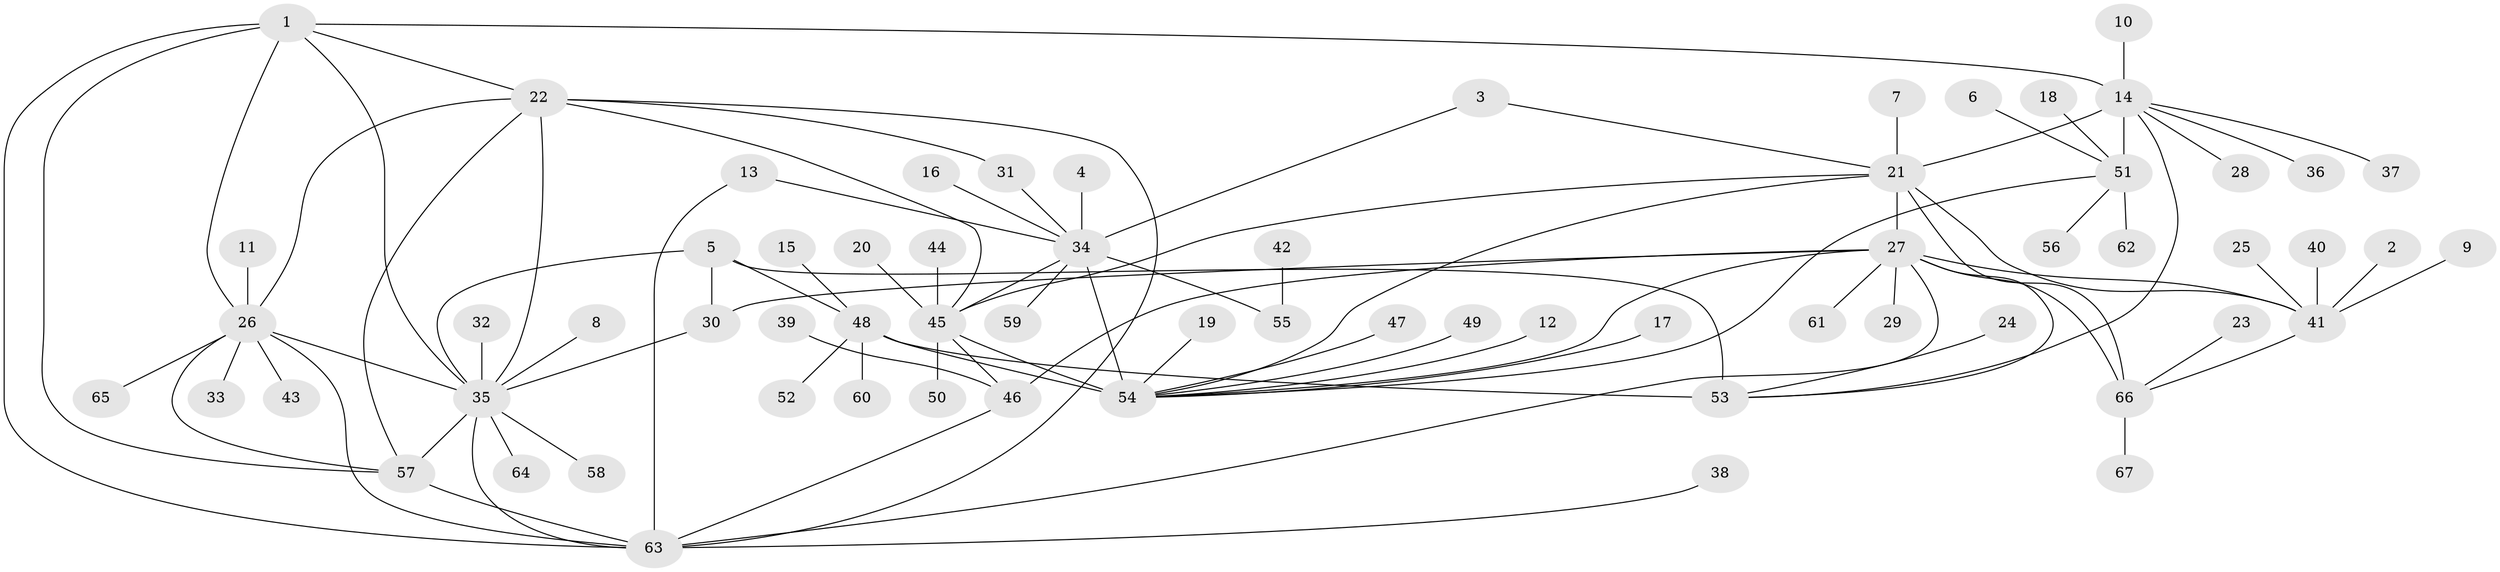 // original degree distribution, {9: 0.045112781954887216, 8: 0.03759398496240601, 7: 0.06015037593984962, 11: 0.03007518796992481, 5: 0.015037593984962405, 12: 0.007518796992481203, 13: 0.015037593984962405, 14: 0.007518796992481203, 6: 0.022556390977443608, 1: 0.631578947368421, 2: 0.10526315789473684, 3: 0.015037593984962405, 4: 0.007518796992481203}
// Generated by graph-tools (version 1.1) at 2025/50/03/09/25 03:50:41]
// undirected, 67 vertices, 96 edges
graph export_dot {
graph [start="1"]
  node [color=gray90,style=filled];
  1;
  2;
  3;
  4;
  5;
  6;
  7;
  8;
  9;
  10;
  11;
  12;
  13;
  14;
  15;
  16;
  17;
  18;
  19;
  20;
  21;
  22;
  23;
  24;
  25;
  26;
  27;
  28;
  29;
  30;
  31;
  32;
  33;
  34;
  35;
  36;
  37;
  38;
  39;
  40;
  41;
  42;
  43;
  44;
  45;
  46;
  47;
  48;
  49;
  50;
  51;
  52;
  53;
  54;
  55;
  56;
  57;
  58;
  59;
  60;
  61;
  62;
  63;
  64;
  65;
  66;
  67;
  1 -- 14 [weight=1.0];
  1 -- 22 [weight=1.0];
  1 -- 26 [weight=1.0];
  1 -- 35 [weight=1.0];
  1 -- 57 [weight=1.0];
  1 -- 63 [weight=1.0];
  2 -- 41 [weight=1.0];
  3 -- 21 [weight=1.0];
  3 -- 34 [weight=1.0];
  4 -- 34 [weight=1.0];
  5 -- 30 [weight=1.0];
  5 -- 35 [weight=1.0];
  5 -- 48 [weight=2.0];
  5 -- 53 [weight=3.0];
  6 -- 51 [weight=1.0];
  7 -- 21 [weight=1.0];
  8 -- 35 [weight=1.0];
  9 -- 41 [weight=1.0];
  10 -- 14 [weight=1.0];
  11 -- 26 [weight=1.0];
  12 -- 54 [weight=1.0];
  13 -- 34 [weight=1.0];
  13 -- 63 [weight=1.0];
  14 -- 21 [weight=2.0];
  14 -- 28 [weight=1.0];
  14 -- 36 [weight=1.0];
  14 -- 37 [weight=1.0];
  14 -- 51 [weight=9.0];
  14 -- 53 [weight=1.0];
  15 -- 48 [weight=1.0];
  16 -- 34 [weight=1.0];
  17 -- 54 [weight=1.0];
  18 -- 51 [weight=1.0];
  19 -- 54 [weight=1.0];
  20 -- 45 [weight=1.0];
  21 -- 27 [weight=3.0];
  21 -- 41 [weight=1.0];
  21 -- 45 [weight=1.0];
  21 -- 54 [weight=1.0];
  21 -- 66 [weight=1.0];
  22 -- 26 [weight=1.0];
  22 -- 31 [weight=1.0];
  22 -- 35 [weight=1.0];
  22 -- 45 [weight=1.0];
  22 -- 57 [weight=1.0];
  22 -- 63 [weight=1.0];
  23 -- 66 [weight=1.0];
  24 -- 53 [weight=1.0];
  25 -- 41 [weight=1.0];
  26 -- 33 [weight=1.0];
  26 -- 35 [weight=1.0];
  26 -- 43 [weight=1.0];
  26 -- 57 [weight=1.0];
  26 -- 63 [weight=1.0];
  26 -- 65 [weight=1.0];
  27 -- 29 [weight=1.0];
  27 -- 30 [weight=1.0];
  27 -- 41 [weight=3.0];
  27 -- 46 [weight=1.0];
  27 -- 53 [weight=1.0];
  27 -- 54 [weight=1.0];
  27 -- 61 [weight=1.0];
  27 -- 63 [weight=1.0];
  27 -- 66 [weight=3.0];
  30 -- 35 [weight=1.0];
  31 -- 34 [weight=1.0];
  32 -- 35 [weight=1.0];
  34 -- 45 [weight=1.0];
  34 -- 54 [weight=4.0];
  34 -- 55 [weight=1.0];
  34 -- 59 [weight=1.0];
  35 -- 57 [weight=1.0];
  35 -- 58 [weight=1.0];
  35 -- 63 [weight=1.0];
  35 -- 64 [weight=1.0];
  38 -- 63 [weight=1.0];
  39 -- 46 [weight=1.0];
  40 -- 41 [weight=1.0];
  41 -- 66 [weight=1.0];
  42 -- 55 [weight=1.0];
  44 -- 45 [weight=1.0];
  45 -- 46 [weight=1.0];
  45 -- 50 [weight=1.0];
  45 -- 54 [weight=4.0];
  46 -- 63 [weight=1.0];
  47 -- 54 [weight=1.0];
  48 -- 52 [weight=1.0];
  48 -- 53 [weight=6.0];
  48 -- 54 [weight=1.0];
  48 -- 60 [weight=1.0];
  49 -- 54 [weight=1.0];
  51 -- 54 [weight=1.0];
  51 -- 56 [weight=1.0];
  51 -- 62 [weight=1.0];
  57 -- 63 [weight=1.0];
  66 -- 67 [weight=1.0];
}
